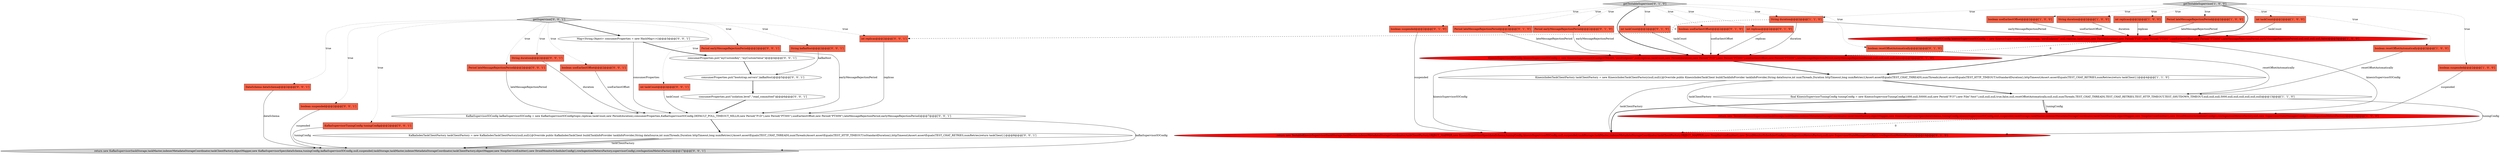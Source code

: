 digraph {
23 [style = filled, label = "consumerProperties.put(\"bootstrap.servers\",kafkaHost)@@@5@@@['0', '0', '1']", fillcolor = white, shape = ellipse image = "AAA0AAABBB3BBB"];
30 [style = filled, label = "Map<String,Object> consumerProperties = new HashMap<>()@@@3@@@['0', '0', '1']", fillcolor = white, shape = ellipse image = "AAA0AAABBB3BBB"];
19 [style = filled, label = "getTestableSupervisor['0', '1', '0']", fillcolor = lightgray, shape = diamond image = "AAA0AAABBB2BBB"];
22 [style = filled, label = "int taskCount@@@2@@@['0', '1', '0']", fillcolor = tomato, shape = box image = "AAA0AAABBB2BBB"];
8 [style = filled, label = "getTestableSupervisor['1', '0', '0']", fillcolor = lightgray, shape = diamond image = "AAA0AAABBB1BBB"];
39 [style = filled, label = "consumerProperties.put(\"myCustomKey\",\"myCustomValue\")@@@4@@@['0', '0', '1']", fillcolor = white, shape = ellipse image = "AAA0AAABBB3BBB"];
34 [style = filled, label = "boolean useEarliestOffset@@@2@@@['0', '0', '1']", fillcolor = tomato, shape = box image = "AAA0AAABBB3BBB"];
9 [style = filled, label = "boolean suspended@@@2@@@['1', '0', '0']", fillcolor = tomato, shape = box image = "AAA0AAABBB1BBB"];
27 [style = filled, label = "KafkaSupervisorIOConfig kafkaSupervisorIOConfig = new KafkaSupervisorIOConfig(topic,replicas,taskCount,new Period(duration),consumerProperties,KafkaSupervisorIOConfig.DEFAULT_POLL_TIMEOUT_MILLIS,new Period(\"P1D\"),new Period(\"PT30S\"),useEarliestOffset,new Period(\"PT30M\"),lateMessageRejectionPeriod,earlyMessageRejectionPeriod)@@@7@@@['0', '0', '1']", fillcolor = white, shape = ellipse image = "AAA0AAABBB3BBB"];
7 [style = filled, label = "String duration@@@2@@@['1', '0', '0']", fillcolor = tomato, shape = box image = "AAA0AAABBB1BBB"];
20 [style = filled, label = "boolean resetOffsetAutomatically@@@2@@@['0', '1', '0']", fillcolor = tomato, shape = box image = "AAA0AAABBB2BBB"];
15 [style = filled, label = "boolean useEarliestOffset@@@2@@@['0', '1', '0']", fillcolor = tomato, shape = box image = "AAA0AAABBB2BBB"];
17 [style = filled, label = "int replicas@@@2@@@['0', '1', '0']", fillcolor = tomato, shape = box image = "AAA0AAABBB2BBB"];
18 [style = filled, label = "boolean suspended@@@2@@@['0', '1', '0']", fillcolor = tomato, shape = box image = "AAA0AAABBB2BBB"];
10 [style = filled, label = "int replicas@@@2@@@['1', '0', '0']", fillcolor = tomato, shape = box image = "AAA0AAABBB1BBB"];
1 [style = filled, label = "Period lateMessageRejectionPeriod@@@2@@@['1', '0', '0']", fillcolor = tomato, shape = box image = "AAA0AAABBB1BBB"];
25 [style = filled, label = "int taskCount@@@2@@@['0', '0', '1']", fillcolor = tomato, shape = box image = "AAA0AAABBB3BBB"];
14 [style = filled, label = "return new TestableKinesisSupervisor(taskStorage,taskMaster,indexerMetadataStorageCoordinator,taskClientFactory,OBJECT_MAPPER,new KinesisSupervisorSpec(dataSchema,tuningConfig,kinesisSupervisorIOConfig,null,suspended,taskStorage,taskMaster,indexerMetadataStorageCoordinator,taskClientFactory,OBJECT_MAPPER,new NoopServiceEmitter(),new DruidMonitorSchedulerConfig(),rowIngestionMetersFactory,null,new SupervisorStateManagerConfig()),rowIngestionMetersFactory)@@@14@@@['0', '1', '0']", fillcolor = red, shape = ellipse image = "AAA1AAABBB2BBB"];
2 [style = filled, label = "final KinesisSupervisorTuningConfig tuningConfig = new KinesisSupervisorTuningConfig(1000,null,50000,null,new Period(\"P1Y\"),new File(\"/test\"),null,null,null,true,false,null,resetOffsetAutomatically,null,null,numThreads,TEST_CHAT_THREADS,TEST_CHAT_RETRIES,TEST_HTTP_TIMEOUT,TEST_SHUTDOWN_TIMEOUT,null,null,null,5000,null,null,null,null,null,null)@@@13@@@['1', '1', '0']", fillcolor = white, shape = ellipse image = "AAA0AAABBB1BBB"];
36 [style = filled, label = "Period earlyMessageRejectionPeriod@@@2@@@['0', '0', '1']", fillcolor = tomato, shape = box image = "AAA0AAABBB3BBB"];
12 [style = filled, label = "String duration@@@2@@@['1', '1', '0']", fillcolor = tomato, shape = box image = "AAA0AAABBB1BBB"];
5 [style = filled, label = "KinesisSupervisorIOConfig kinesisSupervisorIOConfig = new KinesisSupervisorIOConfig(stream,\"awsEndpoint\",null,replicas,taskCount,new Period(duration),new Period(\"P1D\"),new Period(\"PT30S\"),useEarliestOffset,new Period(\"PT30M\"),lateMessageRejectionPeriod,earlyMessageRejectionPeriod,null,null,null,null,false)@@@3@@@['1', '0', '0']", fillcolor = red, shape = ellipse image = "AAA1AAABBB1BBB"];
35 [style = filled, label = "DataSchema dataSchema@@@2@@@['0', '0', '1']", fillcolor = tomato, shape = box image = "AAA0AAABBB3BBB"];
3 [style = filled, label = "KinesisIndexTaskClientFactory taskClientFactory = new KinesisIndexTaskClientFactory(null,null){@Override public KinesisIndexTaskClient build(TaskInfoProvider taskInfoProvider,String dataSource,int numThreads,Duration httpTimeout,long numRetries){Assert.assertEquals(TEST_CHAT_THREADS,numThreads)Assert.assertEquals(TEST_HTTP_TIMEOUT.toStandardDuration(),httpTimeout)Assert.assertEquals(TEST_CHAT_RETRIES,numRetries)return taskClient}}@@@4@@@['1', '1', '0']", fillcolor = white, shape = ellipse image = "AAA0AAABBB1BBB"];
0 [style = filled, label = "boolean resetOffsetAutomatically@@@2@@@['1', '0', '0']", fillcolor = tomato, shape = box image = "AAA0AAABBB1BBB"];
28 [style = filled, label = "return new KafkaSupervisor(taskStorage,taskMaster,indexerMetadataStorageCoordinator,taskClientFactory,objectMapper,new KafkaSupervisorSpec(dataSchema,tuningConfig,kafkaSupervisorIOConfig,null,suspended,taskStorage,taskMaster,indexerMetadataStorageCoordinator,taskClientFactory,objectMapper,new NoopServiceEmitter(),new DruidMonitorSchedulerConfig(),rowIngestionMetersFactory,supervisorConfig),rowIngestionMetersFactory)@@@17@@@['0', '0', '1']", fillcolor = lightgray, shape = ellipse image = "AAA0AAABBB3BBB"];
11 [style = filled, label = "int taskCount@@@2@@@['1', '0', '0']", fillcolor = tomato, shape = box image = "AAA0AAABBB1BBB"];
31 [style = filled, label = "consumerProperties.put(\"isolation.level\",\"read_committed\")@@@6@@@['0', '0', '1']", fillcolor = white, shape = ellipse image = "AAA0AAABBB3BBB"];
40 [style = filled, label = "KafkaIndexTaskClientFactory taskClientFactory = new KafkaIndexTaskClientFactory(null,null){@Override public KafkaIndexTaskClient build(TaskInfoProvider taskInfoProvider,String dataSource,int numThreads,Duration httpTimeout,long numRetries){Assert.assertEquals(TEST_CHAT_THREADS,numThreads)Assert.assertEquals(TEST_HTTP_TIMEOUT.toStandardDuration(),httpTimeout)Assert.assertEquals(TEST_CHAT_RETRIES,numRetries)return taskClient}}@@@8@@@['0', '0', '1']", fillcolor = white, shape = ellipse image = "AAA0AAABBB3BBB"];
24 [style = filled, label = "boolean suspended@@@2@@@['0', '0', '1']", fillcolor = tomato, shape = box image = "AAA0AAABBB3BBB"];
26 [style = filled, label = "String duration@@@2@@@['0', '0', '1']", fillcolor = tomato, shape = box image = "AAA0AAABBB3BBB"];
16 [style = filled, label = "Period lateMessageRejectionPeriod@@@2@@@['0', '1', '0']", fillcolor = tomato, shape = box image = "AAA0AAABBB2BBB"];
37 [style = filled, label = "getSupervisor['0', '0', '1']", fillcolor = lightgray, shape = diamond image = "AAA0AAABBB3BBB"];
21 [style = filled, label = "Period earlyMessageRejectionPeriod@@@2@@@['0', '1', '0']", fillcolor = tomato, shape = box image = "AAA0AAABBB2BBB"];
6 [style = filled, label = "return new TestableKinesisSupervisor(taskStorage,taskMaster,indexerMetadataStorageCoordinator,taskClientFactory,objectMapper,new KinesisSupervisorSpec(dataSchema,tuningConfig,kinesisSupervisorIOConfig,null,suspended,taskStorage,taskMaster,indexerMetadataStorageCoordinator,taskClientFactory,objectMapper,new NoopServiceEmitter(),new DruidMonitorSchedulerConfig(),rowIngestionMetersFactory,null,new SupervisorStateManagerConfig()),rowIngestionMetersFactory)@@@14@@@['1', '0', '0']", fillcolor = red, shape = ellipse image = "AAA1AAABBB1BBB"];
13 [style = filled, label = "KinesisSupervisorIOConfig kinesisSupervisorIOConfig = new KinesisSupervisorIOConfig(STREAM,\"awsEndpoint\",null,replicas,taskCount,new Period(duration),new Period(\"P1D\"),new Period(\"PT30S\"),useEarliestOffset,new Period(\"PT30M\"),lateMessageRejectionPeriod,earlyMessageRejectionPeriod,null,null,null,null,false)@@@3@@@['0', '1', '0']", fillcolor = red, shape = ellipse image = "AAA1AAABBB2BBB"];
4 [style = filled, label = "boolean useEarliestOffset@@@2@@@['1', '0', '0']", fillcolor = tomato, shape = box image = "AAA0AAABBB1BBB"];
32 [style = filled, label = "String kafkaHost@@@2@@@['0', '0', '1']", fillcolor = tomato, shape = box image = "AAA0AAABBB3BBB"];
29 [style = filled, label = "Period lateMessageRejectionPeriod@@@2@@@['0', '0', '1']", fillcolor = tomato, shape = box image = "AAA0AAABBB3BBB"];
38 [style = filled, label = "int replicas@@@2@@@['0', '0', '1']", fillcolor = tomato, shape = box image = "AAA0AAABBB3BBB"];
33 [style = filled, label = "KafkaSupervisorTuningConfig tuningConfig@@@2@@@['0', '0', '1']", fillcolor = tomato, shape = box image = "AAA0AAABBB3BBB"];
5->13 [style = dashed, label="0"];
5->3 [style = bold, label=""];
23->31 [style = bold, label=""];
12->38 [style = dashed, label="0"];
37->33 [style = dotted, label="true"];
32->23 [style = solid, label="kafkaHost"];
26->27 [style = solid, label="duration"];
20->2 [style = solid, label="resetOffsetAutomatically"];
19->17 [style = dotted, label="true"];
2->6 [style = bold, label=""];
2->14 [style = solid, label="tuningConfig"];
19->20 [style = dotted, label="true"];
4->5 [style = solid, label="useEarliestOffset"];
12->5 [style = solid, label="earlyMessageRejectionPeriod"];
37->30 [style = bold, label=""];
37->24 [style = dotted, label="true"];
19->18 [style = dotted, label="true"];
17->13 [style = solid, label="replicas"];
13->14 [style = solid, label="kinesisSupervisorIOConfig"];
19->12 [style = dotted, label="true"];
8->7 [style = dotted, label="true"];
19->21 [style = dotted, label="true"];
37->29 [style = dotted, label="true"];
2->6 [style = solid, label="tuningConfig"];
40->28 [style = bold, label=""];
8->10 [style = dotted, label="true"];
19->15 [style = dotted, label="true"];
33->28 [style = solid, label="tuningConfig"];
6->14 [style = dashed, label="0"];
37->25 [style = dotted, label="true"];
8->4 [style = dotted, label="true"];
3->14 [style = solid, label="taskClientFactory"];
0->2 [style = solid, label="resetOffsetAutomatically"];
34->27 [style = solid, label="useEarliestOffset"];
8->1 [style = dotted, label="true"];
37->35 [style = dotted, label="true"];
37->38 [style = dotted, label="true"];
16->13 [style = solid, label="lateMessageRejectionPeriod"];
22->13 [style = solid, label="taskCount"];
8->12 [style = dotted, label="true"];
19->13 [style = bold, label=""];
18->14 [style = solid, label="suspended"];
29->27 [style = solid, label="lateMessageRejectionPeriod"];
30->27 [style = solid, label="consumerProperties"];
15->13 [style = solid, label="useEarliestOffset"];
3->2 [style = bold, label=""];
8->5 [style = bold, label=""];
36->27 [style = solid, label="earlyMessageRejectionPeriod"];
13->3 [style = bold, label=""];
31->27 [style = bold, label=""];
37->26 [style = dotted, label="true"];
39->23 [style = bold, label=""];
2->14 [style = bold, label=""];
37->32 [style = dotted, label="true"];
25->27 [style = solid, label="taskCount"];
19->22 [style = dotted, label="true"];
19->16 [style = dotted, label="true"];
21->13 [style = solid, label="earlyMessageRejectionPeriod"];
24->28 [style = solid, label="suspended"];
30->39 [style = bold, label=""];
8->11 [style = dotted, label="true"];
7->5 [style = solid, label="duration"];
37->36 [style = dotted, label="true"];
35->28 [style = solid, label="dataSchema"];
11->5 [style = solid, label="taskCount"];
27->40 [style = bold, label=""];
8->0 [style = dotted, label="true"];
27->28 [style = solid, label="kafkaSupervisorIOConfig"];
9->6 [style = solid, label="suspended"];
8->9 [style = dotted, label="true"];
38->27 [style = solid, label="replicas"];
40->28 [style = solid, label="taskClientFactory"];
37->34 [style = dotted, label="true"];
5->6 [style = solid, label="kinesisSupervisorIOConfig"];
12->13 [style = solid, label="duration"];
10->5 [style = solid, label="replicas"];
1->5 [style = solid, label="lateMessageRejectionPeriod"];
3->6 [style = solid, label="taskClientFactory"];
}
